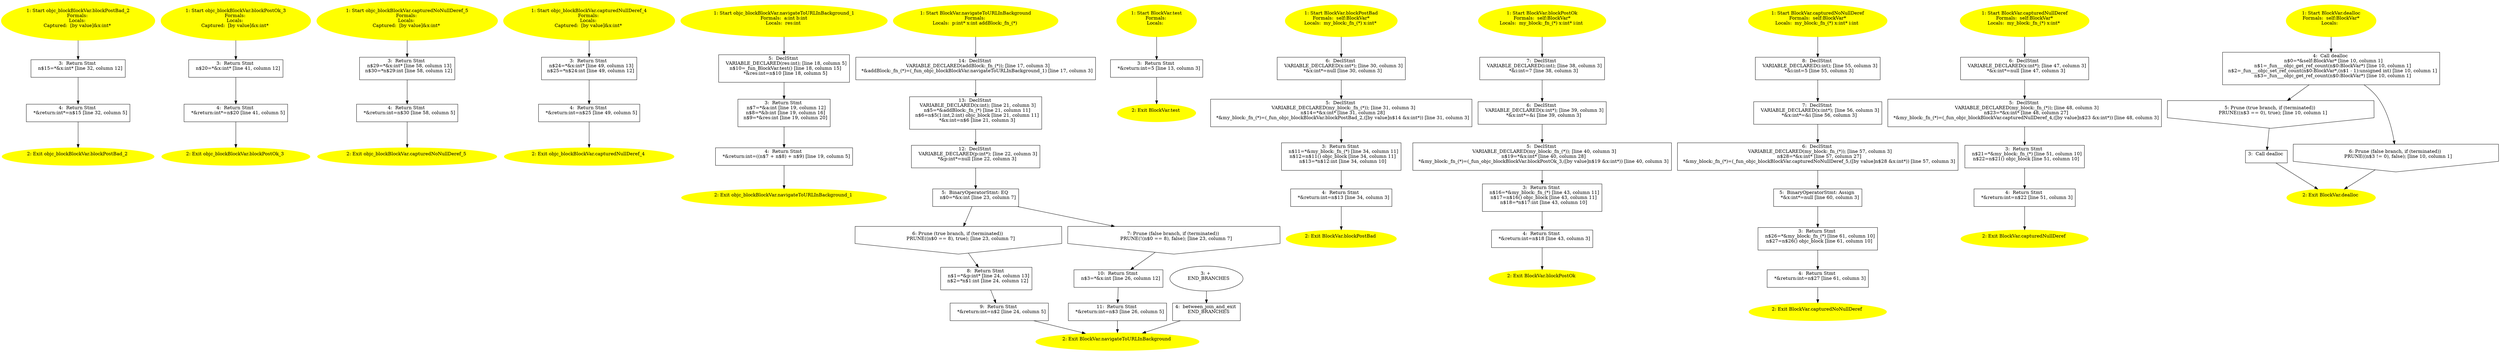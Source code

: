 /* @generated */
digraph cfg {
"objc_blockBlockVar.blockPostBad_2.9b5fc6c216acf1eebade4e80598bd292_1" [label="1: Start objc_blockBlockVar.blockPostBad_2\nFormals: \nLocals: \nCaptured:  [by value]&x:int* \n  " color=yellow style=filled]
	

	 "objc_blockBlockVar.blockPostBad_2.9b5fc6c216acf1eebade4e80598bd292_1" -> "objc_blockBlockVar.blockPostBad_2.9b5fc6c216acf1eebade4e80598bd292_3" ;
"objc_blockBlockVar.blockPostBad_2.9b5fc6c216acf1eebade4e80598bd292_2" [label="2: Exit objc_blockBlockVar.blockPostBad_2 \n  " color=yellow style=filled]
	

"objc_blockBlockVar.blockPostBad_2.9b5fc6c216acf1eebade4e80598bd292_3" [label="3:  Return Stmt \n   n$15=*&x:int* [line 32, column 12]\n " shape="box"]
	

	 "objc_blockBlockVar.blockPostBad_2.9b5fc6c216acf1eebade4e80598bd292_3" -> "objc_blockBlockVar.blockPostBad_2.9b5fc6c216acf1eebade4e80598bd292_4" ;
"objc_blockBlockVar.blockPostBad_2.9b5fc6c216acf1eebade4e80598bd292_4" [label="4:  Return Stmt \n   *&return:int*=n$15 [line 32, column 5]\n " shape="box"]
	

	 "objc_blockBlockVar.blockPostBad_2.9b5fc6c216acf1eebade4e80598bd292_4" -> "objc_blockBlockVar.blockPostBad_2.9b5fc6c216acf1eebade4e80598bd292_2" ;
"objc_blockBlockVar.blockPostOk_3.860b502fd4305d26ee26104b0e266b62_1" [label="1: Start objc_blockBlockVar.blockPostOk_3\nFormals: \nLocals: \nCaptured:  [by value]&x:int* \n  " color=yellow style=filled]
	

	 "objc_blockBlockVar.blockPostOk_3.860b502fd4305d26ee26104b0e266b62_1" -> "objc_blockBlockVar.blockPostOk_3.860b502fd4305d26ee26104b0e266b62_3" ;
"objc_blockBlockVar.blockPostOk_3.860b502fd4305d26ee26104b0e266b62_2" [label="2: Exit objc_blockBlockVar.blockPostOk_3 \n  " color=yellow style=filled]
	

"objc_blockBlockVar.blockPostOk_3.860b502fd4305d26ee26104b0e266b62_3" [label="3:  Return Stmt \n   n$20=*&x:int* [line 41, column 12]\n " shape="box"]
	

	 "objc_blockBlockVar.blockPostOk_3.860b502fd4305d26ee26104b0e266b62_3" -> "objc_blockBlockVar.blockPostOk_3.860b502fd4305d26ee26104b0e266b62_4" ;
"objc_blockBlockVar.blockPostOk_3.860b502fd4305d26ee26104b0e266b62_4" [label="4:  Return Stmt \n   *&return:int*=n$20 [line 41, column 5]\n " shape="box"]
	

	 "objc_blockBlockVar.blockPostOk_3.860b502fd4305d26ee26104b0e266b62_4" -> "objc_blockBlockVar.blockPostOk_3.860b502fd4305d26ee26104b0e266b62_2" ;
"objc_blockBlockVar.capturedNoNullDeref_5.05728b28cff98ce99554f69b47154636_1" [label="1: Start objc_blockBlockVar.capturedNoNullDeref_5\nFormals: \nLocals: \nCaptured:  [by value]&x:int* \n  " color=yellow style=filled]
	

	 "objc_blockBlockVar.capturedNoNullDeref_5.05728b28cff98ce99554f69b47154636_1" -> "objc_blockBlockVar.capturedNoNullDeref_5.05728b28cff98ce99554f69b47154636_3" ;
"objc_blockBlockVar.capturedNoNullDeref_5.05728b28cff98ce99554f69b47154636_2" [label="2: Exit objc_blockBlockVar.capturedNoNullDeref_5 \n  " color=yellow style=filled]
	

"objc_blockBlockVar.capturedNoNullDeref_5.05728b28cff98ce99554f69b47154636_3" [label="3:  Return Stmt \n   n$29=*&x:int* [line 58, column 13]\n  n$30=*n$29:int [line 58, column 12]\n " shape="box"]
	

	 "objc_blockBlockVar.capturedNoNullDeref_5.05728b28cff98ce99554f69b47154636_3" -> "objc_blockBlockVar.capturedNoNullDeref_5.05728b28cff98ce99554f69b47154636_4" ;
"objc_blockBlockVar.capturedNoNullDeref_5.05728b28cff98ce99554f69b47154636_4" [label="4:  Return Stmt \n   *&return:int=n$30 [line 58, column 5]\n " shape="box"]
	

	 "objc_blockBlockVar.capturedNoNullDeref_5.05728b28cff98ce99554f69b47154636_4" -> "objc_blockBlockVar.capturedNoNullDeref_5.05728b28cff98ce99554f69b47154636_2" ;
"objc_blockBlockVar.capturedNullDeref_4.b2398d8a441f4c0e3ff276c92e1e2c2b_1" [label="1: Start objc_blockBlockVar.capturedNullDeref_4\nFormals: \nLocals: \nCaptured:  [by value]&x:int* \n  " color=yellow style=filled]
	

	 "objc_blockBlockVar.capturedNullDeref_4.b2398d8a441f4c0e3ff276c92e1e2c2b_1" -> "objc_blockBlockVar.capturedNullDeref_4.b2398d8a441f4c0e3ff276c92e1e2c2b_3" ;
"objc_blockBlockVar.capturedNullDeref_4.b2398d8a441f4c0e3ff276c92e1e2c2b_2" [label="2: Exit objc_blockBlockVar.capturedNullDeref_4 \n  " color=yellow style=filled]
	

"objc_blockBlockVar.capturedNullDeref_4.b2398d8a441f4c0e3ff276c92e1e2c2b_3" [label="3:  Return Stmt \n   n$24=*&x:int* [line 49, column 13]\n  n$25=*n$24:int [line 49, column 12]\n " shape="box"]
	

	 "objc_blockBlockVar.capturedNullDeref_4.b2398d8a441f4c0e3ff276c92e1e2c2b_3" -> "objc_blockBlockVar.capturedNullDeref_4.b2398d8a441f4c0e3ff276c92e1e2c2b_4" ;
"objc_blockBlockVar.capturedNullDeref_4.b2398d8a441f4c0e3ff276c92e1e2c2b_4" [label="4:  Return Stmt \n   *&return:int=n$25 [line 49, column 5]\n " shape="box"]
	

	 "objc_blockBlockVar.capturedNullDeref_4.b2398d8a441f4c0e3ff276c92e1e2c2b_4" -> "objc_blockBlockVar.capturedNullDeref_4.b2398d8a441f4c0e3ff276c92e1e2c2b_2" ;
"objc_blockBlockVar.navigateToURLInBackground_1.a224aadacfbc237765d8a94e021a1593_1" [label="1: Start objc_blockBlockVar.navigateToURLInBackground_1\nFormals:  a:int b:int\nLocals:  res:int \n  " color=yellow style=filled]
	

	 "objc_blockBlockVar.navigateToURLInBackground_1.a224aadacfbc237765d8a94e021a1593_1" -> "objc_blockBlockVar.navigateToURLInBackground_1.a224aadacfbc237765d8a94e021a1593_5" ;
"objc_blockBlockVar.navigateToURLInBackground_1.a224aadacfbc237765d8a94e021a1593_2" [label="2: Exit objc_blockBlockVar.navigateToURLInBackground_1 \n  " color=yellow style=filled]
	

"objc_blockBlockVar.navigateToURLInBackground_1.a224aadacfbc237765d8a94e021a1593_3" [label="3:  Return Stmt \n   n$7=*&a:int [line 19, column 12]\n  n$8=*&b:int [line 19, column 16]\n  n$9=*&res:int [line 19, column 20]\n " shape="box"]
	

	 "objc_blockBlockVar.navigateToURLInBackground_1.a224aadacfbc237765d8a94e021a1593_3" -> "objc_blockBlockVar.navigateToURLInBackground_1.a224aadacfbc237765d8a94e021a1593_4" ;
"objc_blockBlockVar.navigateToURLInBackground_1.a224aadacfbc237765d8a94e021a1593_4" [label="4:  Return Stmt \n   *&return:int=((n$7 + n$8) + n$9) [line 19, column 5]\n " shape="box"]
	

	 "objc_blockBlockVar.navigateToURLInBackground_1.a224aadacfbc237765d8a94e021a1593_4" -> "objc_blockBlockVar.navigateToURLInBackground_1.a224aadacfbc237765d8a94e021a1593_2" ;
"objc_blockBlockVar.navigateToURLInBackground_1.a224aadacfbc237765d8a94e021a1593_5" [label="5:  DeclStmt \n   VARIABLE_DECLARED(res:int); [line 18, column 5]\n  n$10=_fun_BlockVar.test() [line 18, column 15]\n  *&res:int=n$10 [line 18, column 5]\n " shape="box"]
	

	 "objc_blockBlockVar.navigateToURLInBackground_1.a224aadacfbc237765d8a94e021a1593_5" -> "objc_blockBlockVar.navigateToURLInBackground_1.a224aadacfbc237765d8a94e021a1593_3" ;
"navigateToURLInBackground#BlockVar#class.f4e64a7a224e4dae5096c3b731a4233e_1" [label="1: Start BlockVar.navigateToURLInBackground\nFormals: \nLocals:  p:int* x:int addBlock:_fn_(*) \n  " color=yellow style=filled]
	

	 "navigateToURLInBackground#BlockVar#class.f4e64a7a224e4dae5096c3b731a4233e_1" -> "navigateToURLInBackground#BlockVar#class.f4e64a7a224e4dae5096c3b731a4233e_14" ;
"navigateToURLInBackground#BlockVar#class.f4e64a7a224e4dae5096c3b731a4233e_2" [label="2: Exit BlockVar.navigateToURLInBackground \n  " color=yellow style=filled]
	

"navigateToURLInBackground#BlockVar#class.f4e64a7a224e4dae5096c3b731a4233e_3" [label="3: + \n   END_BRANCHES\n " ]
	

	 "navigateToURLInBackground#BlockVar#class.f4e64a7a224e4dae5096c3b731a4233e_3" -> "navigateToURLInBackground#BlockVar#class.f4e64a7a224e4dae5096c3b731a4233e_4" ;
"navigateToURLInBackground#BlockVar#class.f4e64a7a224e4dae5096c3b731a4233e_4" [label="4:  between_join_and_exit \n   END_BRANCHES\n " shape="box"]
	

	 "navigateToURLInBackground#BlockVar#class.f4e64a7a224e4dae5096c3b731a4233e_4" -> "navigateToURLInBackground#BlockVar#class.f4e64a7a224e4dae5096c3b731a4233e_2" ;
"navigateToURLInBackground#BlockVar#class.f4e64a7a224e4dae5096c3b731a4233e_5" [label="5:  BinaryOperatorStmt: EQ \n   n$0=*&x:int [line 23, column 7]\n " shape="box"]
	

	 "navigateToURLInBackground#BlockVar#class.f4e64a7a224e4dae5096c3b731a4233e_5" -> "navigateToURLInBackground#BlockVar#class.f4e64a7a224e4dae5096c3b731a4233e_6" ;
	 "navigateToURLInBackground#BlockVar#class.f4e64a7a224e4dae5096c3b731a4233e_5" -> "navigateToURLInBackground#BlockVar#class.f4e64a7a224e4dae5096c3b731a4233e_7" ;
"navigateToURLInBackground#BlockVar#class.f4e64a7a224e4dae5096c3b731a4233e_6" [label="6: Prune (true branch, if (terminated)) \n   PRUNE((n$0 == 8), true); [line 23, column 7]\n " shape="invhouse"]
	

	 "navigateToURLInBackground#BlockVar#class.f4e64a7a224e4dae5096c3b731a4233e_6" -> "navigateToURLInBackground#BlockVar#class.f4e64a7a224e4dae5096c3b731a4233e_8" ;
"navigateToURLInBackground#BlockVar#class.f4e64a7a224e4dae5096c3b731a4233e_7" [label="7: Prune (false branch, if (terminated)) \n   PRUNE(!(n$0 == 8), false); [line 23, column 7]\n " shape="invhouse"]
	

	 "navigateToURLInBackground#BlockVar#class.f4e64a7a224e4dae5096c3b731a4233e_7" -> "navigateToURLInBackground#BlockVar#class.f4e64a7a224e4dae5096c3b731a4233e_10" ;
"navigateToURLInBackground#BlockVar#class.f4e64a7a224e4dae5096c3b731a4233e_8" [label="8:  Return Stmt \n   n$1=*&p:int* [line 24, column 13]\n  n$2=*n$1:int [line 24, column 12]\n " shape="box"]
	

	 "navigateToURLInBackground#BlockVar#class.f4e64a7a224e4dae5096c3b731a4233e_8" -> "navigateToURLInBackground#BlockVar#class.f4e64a7a224e4dae5096c3b731a4233e_9" ;
"navigateToURLInBackground#BlockVar#class.f4e64a7a224e4dae5096c3b731a4233e_9" [label="9:  Return Stmt \n   *&return:int=n$2 [line 24, column 5]\n " shape="box"]
	

	 "navigateToURLInBackground#BlockVar#class.f4e64a7a224e4dae5096c3b731a4233e_9" -> "navigateToURLInBackground#BlockVar#class.f4e64a7a224e4dae5096c3b731a4233e_2" ;
"navigateToURLInBackground#BlockVar#class.f4e64a7a224e4dae5096c3b731a4233e_10" [label="10:  Return Stmt \n   n$3=*&x:int [line 26, column 12]\n " shape="box"]
	

	 "navigateToURLInBackground#BlockVar#class.f4e64a7a224e4dae5096c3b731a4233e_10" -> "navigateToURLInBackground#BlockVar#class.f4e64a7a224e4dae5096c3b731a4233e_11" ;
"navigateToURLInBackground#BlockVar#class.f4e64a7a224e4dae5096c3b731a4233e_11" [label="11:  Return Stmt \n   *&return:int=n$3 [line 26, column 5]\n " shape="box"]
	

	 "navigateToURLInBackground#BlockVar#class.f4e64a7a224e4dae5096c3b731a4233e_11" -> "navigateToURLInBackground#BlockVar#class.f4e64a7a224e4dae5096c3b731a4233e_2" ;
"navigateToURLInBackground#BlockVar#class.f4e64a7a224e4dae5096c3b731a4233e_12" [label="12:  DeclStmt \n   VARIABLE_DECLARED(p:int*); [line 22, column 3]\n  *&p:int*=null [line 22, column 3]\n " shape="box"]
	

	 "navigateToURLInBackground#BlockVar#class.f4e64a7a224e4dae5096c3b731a4233e_12" -> "navigateToURLInBackground#BlockVar#class.f4e64a7a224e4dae5096c3b731a4233e_5" ;
"navigateToURLInBackground#BlockVar#class.f4e64a7a224e4dae5096c3b731a4233e_13" [label="13:  DeclStmt \n   VARIABLE_DECLARED(x:int); [line 21, column 3]\n  n$5=*&addBlock:_fn_(*) [line 21, column 11]\n  n$6=n$5(1:int,2:int) objc_block [line 21, column 11]\n  *&x:int=n$6 [line 21, column 3]\n " shape="box"]
	

	 "navigateToURLInBackground#BlockVar#class.f4e64a7a224e4dae5096c3b731a4233e_13" -> "navigateToURLInBackground#BlockVar#class.f4e64a7a224e4dae5096c3b731a4233e_12" ;
"navigateToURLInBackground#BlockVar#class.f4e64a7a224e4dae5096c3b731a4233e_14" [label="14:  DeclStmt \n   VARIABLE_DECLARED(addBlock:_fn_(*)); [line 17, column 3]\n  *&addBlock:_fn_(*)=(_fun_objc_blockBlockVar.navigateToURLInBackground_1) [line 17, column 3]\n " shape="box"]
	

	 "navigateToURLInBackground#BlockVar#class.f4e64a7a224e4dae5096c3b731a4233e_14" -> "navigateToURLInBackground#BlockVar#class.f4e64a7a224e4dae5096c3b731a4233e_13" ;
"test#BlockVar#class.79d88363beeb921609a605886abe817f_1" [label="1: Start BlockVar.test\nFormals: \nLocals:  \n  " color=yellow style=filled]
	

	 "test#BlockVar#class.79d88363beeb921609a605886abe817f_1" -> "test#BlockVar#class.79d88363beeb921609a605886abe817f_3" ;
"test#BlockVar#class.79d88363beeb921609a605886abe817f_2" [label="2: Exit BlockVar.test \n  " color=yellow style=filled]
	

"test#BlockVar#class.79d88363beeb921609a605886abe817f_3" [label="3:  Return Stmt \n   *&return:int=5 [line 13, column 3]\n " shape="box"]
	

	 "test#BlockVar#class.79d88363beeb921609a605886abe817f_3" -> "test#BlockVar#class.79d88363beeb921609a605886abe817f_2" ;
"blockPostBad#BlockVar#instance.60292f870cad8c1a5cefdbfe4194d6f9_1" [label="1: Start BlockVar.blockPostBad\nFormals:  self:BlockVar*\nLocals:  my_block:_fn_(*) x:int* \n  " color=yellow style=filled]
	

	 "blockPostBad#BlockVar#instance.60292f870cad8c1a5cefdbfe4194d6f9_1" -> "blockPostBad#BlockVar#instance.60292f870cad8c1a5cefdbfe4194d6f9_6" ;
"blockPostBad#BlockVar#instance.60292f870cad8c1a5cefdbfe4194d6f9_2" [label="2: Exit BlockVar.blockPostBad \n  " color=yellow style=filled]
	

"blockPostBad#BlockVar#instance.60292f870cad8c1a5cefdbfe4194d6f9_3" [label="3:  Return Stmt \n   n$11=*&my_block:_fn_(*) [line 34, column 11]\n  n$12=n$11() objc_block [line 34, column 11]\n  n$13=*n$12:int [line 34, column 10]\n " shape="box"]
	

	 "blockPostBad#BlockVar#instance.60292f870cad8c1a5cefdbfe4194d6f9_3" -> "blockPostBad#BlockVar#instance.60292f870cad8c1a5cefdbfe4194d6f9_4" ;
"blockPostBad#BlockVar#instance.60292f870cad8c1a5cefdbfe4194d6f9_4" [label="4:  Return Stmt \n   *&return:int=n$13 [line 34, column 3]\n " shape="box"]
	

	 "blockPostBad#BlockVar#instance.60292f870cad8c1a5cefdbfe4194d6f9_4" -> "blockPostBad#BlockVar#instance.60292f870cad8c1a5cefdbfe4194d6f9_2" ;
"blockPostBad#BlockVar#instance.60292f870cad8c1a5cefdbfe4194d6f9_5" [label="5:  DeclStmt \n   VARIABLE_DECLARED(my_block:_fn_(*)); [line 31, column 3]\n  n$14=*&x:int* [line 31, column 28]\n  *&my_block:_fn_(*)=(_fun_objc_blockBlockVar.blockPostBad_2,([by value]n$14 &x:int*)) [line 31, column 3]\n " shape="box"]
	

	 "blockPostBad#BlockVar#instance.60292f870cad8c1a5cefdbfe4194d6f9_5" -> "blockPostBad#BlockVar#instance.60292f870cad8c1a5cefdbfe4194d6f9_3" ;
"blockPostBad#BlockVar#instance.60292f870cad8c1a5cefdbfe4194d6f9_6" [label="6:  DeclStmt \n   VARIABLE_DECLARED(x:int*); [line 30, column 3]\n  *&x:int*=null [line 30, column 3]\n " shape="box"]
	

	 "blockPostBad#BlockVar#instance.60292f870cad8c1a5cefdbfe4194d6f9_6" -> "blockPostBad#BlockVar#instance.60292f870cad8c1a5cefdbfe4194d6f9_5" ;
"blockPostOk#BlockVar#instance.1bb64a946f8b169b31996644931ed82d_1" [label="1: Start BlockVar.blockPostOk\nFormals:  self:BlockVar*\nLocals:  my_block:_fn_(*) x:int* i:int \n  " color=yellow style=filled]
	

	 "blockPostOk#BlockVar#instance.1bb64a946f8b169b31996644931ed82d_1" -> "blockPostOk#BlockVar#instance.1bb64a946f8b169b31996644931ed82d_7" ;
"blockPostOk#BlockVar#instance.1bb64a946f8b169b31996644931ed82d_2" [label="2: Exit BlockVar.blockPostOk \n  " color=yellow style=filled]
	

"blockPostOk#BlockVar#instance.1bb64a946f8b169b31996644931ed82d_3" [label="3:  Return Stmt \n   n$16=*&my_block:_fn_(*) [line 43, column 11]\n  n$17=n$16() objc_block [line 43, column 11]\n  n$18=*n$17:int [line 43, column 10]\n " shape="box"]
	

	 "blockPostOk#BlockVar#instance.1bb64a946f8b169b31996644931ed82d_3" -> "blockPostOk#BlockVar#instance.1bb64a946f8b169b31996644931ed82d_4" ;
"blockPostOk#BlockVar#instance.1bb64a946f8b169b31996644931ed82d_4" [label="4:  Return Stmt \n   *&return:int=n$18 [line 43, column 3]\n " shape="box"]
	

	 "blockPostOk#BlockVar#instance.1bb64a946f8b169b31996644931ed82d_4" -> "blockPostOk#BlockVar#instance.1bb64a946f8b169b31996644931ed82d_2" ;
"blockPostOk#BlockVar#instance.1bb64a946f8b169b31996644931ed82d_5" [label="5:  DeclStmt \n   VARIABLE_DECLARED(my_block:_fn_(*)); [line 40, column 3]\n  n$19=*&x:int* [line 40, column 28]\n  *&my_block:_fn_(*)=(_fun_objc_blockBlockVar.blockPostOk_3,([by value]n$19 &x:int*)) [line 40, column 3]\n " shape="box"]
	

	 "blockPostOk#BlockVar#instance.1bb64a946f8b169b31996644931ed82d_5" -> "blockPostOk#BlockVar#instance.1bb64a946f8b169b31996644931ed82d_3" ;
"blockPostOk#BlockVar#instance.1bb64a946f8b169b31996644931ed82d_6" [label="6:  DeclStmt \n   VARIABLE_DECLARED(x:int*); [line 39, column 3]\n  *&x:int*=&i [line 39, column 3]\n " shape="box"]
	

	 "blockPostOk#BlockVar#instance.1bb64a946f8b169b31996644931ed82d_6" -> "blockPostOk#BlockVar#instance.1bb64a946f8b169b31996644931ed82d_5" ;
"blockPostOk#BlockVar#instance.1bb64a946f8b169b31996644931ed82d_7" [label="7:  DeclStmt \n   VARIABLE_DECLARED(i:int); [line 38, column 3]\n  *&i:int=7 [line 38, column 3]\n " shape="box"]
	

	 "blockPostOk#BlockVar#instance.1bb64a946f8b169b31996644931ed82d_7" -> "blockPostOk#BlockVar#instance.1bb64a946f8b169b31996644931ed82d_6" ;
"capturedNoNullDeref#BlockVar#instance.ebe646baaabdc58144a5916780ee8c76_1" [label="1: Start BlockVar.capturedNoNullDeref\nFormals:  self:BlockVar*\nLocals:  my_block:_fn_(*) x:int* i:int \n  " color=yellow style=filled]
	

	 "capturedNoNullDeref#BlockVar#instance.ebe646baaabdc58144a5916780ee8c76_1" -> "capturedNoNullDeref#BlockVar#instance.ebe646baaabdc58144a5916780ee8c76_8" ;
"capturedNoNullDeref#BlockVar#instance.ebe646baaabdc58144a5916780ee8c76_2" [label="2: Exit BlockVar.capturedNoNullDeref \n  " color=yellow style=filled]
	

"capturedNoNullDeref#BlockVar#instance.ebe646baaabdc58144a5916780ee8c76_3" [label="3:  Return Stmt \n   n$26=*&my_block:_fn_(*) [line 61, column 10]\n  n$27=n$26() objc_block [line 61, column 10]\n " shape="box"]
	

	 "capturedNoNullDeref#BlockVar#instance.ebe646baaabdc58144a5916780ee8c76_3" -> "capturedNoNullDeref#BlockVar#instance.ebe646baaabdc58144a5916780ee8c76_4" ;
"capturedNoNullDeref#BlockVar#instance.ebe646baaabdc58144a5916780ee8c76_4" [label="4:  Return Stmt \n   *&return:int=n$27 [line 61, column 3]\n " shape="box"]
	

	 "capturedNoNullDeref#BlockVar#instance.ebe646baaabdc58144a5916780ee8c76_4" -> "capturedNoNullDeref#BlockVar#instance.ebe646baaabdc58144a5916780ee8c76_2" ;
"capturedNoNullDeref#BlockVar#instance.ebe646baaabdc58144a5916780ee8c76_5" [label="5:  BinaryOperatorStmt: Assign \n   *&x:int*=null [line 60, column 3]\n " shape="box"]
	

	 "capturedNoNullDeref#BlockVar#instance.ebe646baaabdc58144a5916780ee8c76_5" -> "capturedNoNullDeref#BlockVar#instance.ebe646baaabdc58144a5916780ee8c76_3" ;
"capturedNoNullDeref#BlockVar#instance.ebe646baaabdc58144a5916780ee8c76_6" [label="6:  DeclStmt \n   VARIABLE_DECLARED(my_block:_fn_(*)); [line 57, column 3]\n  n$28=*&x:int* [line 57, column 27]\n  *&my_block:_fn_(*)=(_fun_objc_blockBlockVar.capturedNoNullDeref_5,([by value]n$28 &x:int*)) [line 57, column 3]\n " shape="box"]
	

	 "capturedNoNullDeref#BlockVar#instance.ebe646baaabdc58144a5916780ee8c76_6" -> "capturedNoNullDeref#BlockVar#instance.ebe646baaabdc58144a5916780ee8c76_5" ;
"capturedNoNullDeref#BlockVar#instance.ebe646baaabdc58144a5916780ee8c76_7" [label="7:  DeclStmt \n   VARIABLE_DECLARED(x:int*); [line 56, column 3]\n  *&x:int*=&i [line 56, column 3]\n " shape="box"]
	

	 "capturedNoNullDeref#BlockVar#instance.ebe646baaabdc58144a5916780ee8c76_7" -> "capturedNoNullDeref#BlockVar#instance.ebe646baaabdc58144a5916780ee8c76_6" ;
"capturedNoNullDeref#BlockVar#instance.ebe646baaabdc58144a5916780ee8c76_8" [label="8:  DeclStmt \n   VARIABLE_DECLARED(i:int); [line 55, column 3]\n  *&i:int=5 [line 55, column 3]\n " shape="box"]
	

	 "capturedNoNullDeref#BlockVar#instance.ebe646baaabdc58144a5916780ee8c76_8" -> "capturedNoNullDeref#BlockVar#instance.ebe646baaabdc58144a5916780ee8c76_7" ;
"capturedNullDeref#BlockVar#instance.48c44f7ae26caf7a1ac522523ebac894_1" [label="1: Start BlockVar.capturedNullDeref\nFormals:  self:BlockVar*\nLocals:  my_block:_fn_(*) x:int* \n  " color=yellow style=filled]
	

	 "capturedNullDeref#BlockVar#instance.48c44f7ae26caf7a1ac522523ebac894_1" -> "capturedNullDeref#BlockVar#instance.48c44f7ae26caf7a1ac522523ebac894_6" ;
"capturedNullDeref#BlockVar#instance.48c44f7ae26caf7a1ac522523ebac894_2" [label="2: Exit BlockVar.capturedNullDeref \n  " color=yellow style=filled]
	

"capturedNullDeref#BlockVar#instance.48c44f7ae26caf7a1ac522523ebac894_3" [label="3:  Return Stmt \n   n$21=*&my_block:_fn_(*) [line 51, column 10]\n  n$22=n$21() objc_block [line 51, column 10]\n " shape="box"]
	

	 "capturedNullDeref#BlockVar#instance.48c44f7ae26caf7a1ac522523ebac894_3" -> "capturedNullDeref#BlockVar#instance.48c44f7ae26caf7a1ac522523ebac894_4" ;
"capturedNullDeref#BlockVar#instance.48c44f7ae26caf7a1ac522523ebac894_4" [label="4:  Return Stmt \n   *&return:int=n$22 [line 51, column 3]\n " shape="box"]
	

	 "capturedNullDeref#BlockVar#instance.48c44f7ae26caf7a1ac522523ebac894_4" -> "capturedNullDeref#BlockVar#instance.48c44f7ae26caf7a1ac522523ebac894_2" ;
"capturedNullDeref#BlockVar#instance.48c44f7ae26caf7a1ac522523ebac894_5" [label="5:  DeclStmt \n   VARIABLE_DECLARED(my_block:_fn_(*)); [line 48, column 3]\n  n$23=*&x:int* [line 48, column 27]\n  *&my_block:_fn_(*)=(_fun_objc_blockBlockVar.capturedNullDeref_4,([by value]n$23 &x:int*)) [line 48, column 3]\n " shape="box"]
	

	 "capturedNullDeref#BlockVar#instance.48c44f7ae26caf7a1ac522523ebac894_5" -> "capturedNullDeref#BlockVar#instance.48c44f7ae26caf7a1ac522523ebac894_3" ;
"capturedNullDeref#BlockVar#instance.48c44f7ae26caf7a1ac522523ebac894_6" [label="6:  DeclStmt \n   VARIABLE_DECLARED(x:int*); [line 47, column 3]\n  *&x:int*=null [line 47, column 3]\n " shape="box"]
	

	 "capturedNullDeref#BlockVar#instance.48c44f7ae26caf7a1ac522523ebac894_6" -> "capturedNullDeref#BlockVar#instance.48c44f7ae26caf7a1ac522523ebac894_5" ;
"dealloc#BlockVar#instance.2dd2255ffab933047f591c2d917b519f_1" [label="1: Start BlockVar.dealloc\nFormals:  self:BlockVar*\nLocals:  \n  " color=yellow style=filled]
	

	 "dealloc#BlockVar#instance.2dd2255ffab933047f591c2d917b519f_1" -> "dealloc#BlockVar#instance.2dd2255ffab933047f591c2d917b519f_4" ;
"dealloc#BlockVar#instance.2dd2255ffab933047f591c2d917b519f_2" [label="2: Exit BlockVar.dealloc \n  " color=yellow style=filled]
	

"dealloc#BlockVar#instance.2dd2255ffab933047f591c2d917b519f_3" [label="3:  Call dealloc \n  " shape="box"]
	

	 "dealloc#BlockVar#instance.2dd2255ffab933047f591c2d917b519f_3" -> "dealloc#BlockVar#instance.2dd2255ffab933047f591c2d917b519f_2" ;
"dealloc#BlockVar#instance.2dd2255ffab933047f591c2d917b519f_4" [label="4:  Call dealloc \n   n$0=*&self:BlockVar* [line 10, column 1]\n  n$1=_fun___objc_get_ref_count(n$0:BlockVar*) [line 10, column 1]\n  n$2=_fun___objc_set_ref_count(n$0:BlockVar*,(n$1 - 1):unsigned int) [line 10, column 1]\n  n$3=_fun___objc_get_ref_count(n$0:BlockVar*) [line 10, column 1]\n " shape="box"]
	

	 "dealloc#BlockVar#instance.2dd2255ffab933047f591c2d917b519f_4" -> "dealloc#BlockVar#instance.2dd2255ffab933047f591c2d917b519f_5" ;
	 "dealloc#BlockVar#instance.2dd2255ffab933047f591c2d917b519f_4" -> "dealloc#BlockVar#instance.2dd2255ffab933047f591c2d917b519f_6" ;
"dealloc#BlockVar#instance.2dd2255ffab933047f591c2d917b519f_5" [label="5: Prune (true branch, if (terminated)) \n   PRUNE((n$3 == 0), true); [line 10, column 1]\n " shape="invhouse"]
	

	 "dealloc#BlockVar#instance.2dd2255ffab933047f591c2d917b519f_5" -> "dealloc#BlockVar#instance.2dd2255ffab933047f591c2d917b519f_3" ;
"dealloc#BlockVar#instance.2dd2255ffab933047f591c2d917b519f_6" [label="6: Prune (false branch, if (terminated)) \n   PRUNE((n$3 != 0), false); [line 10, column 1]\n " shape="invhouse"]
	

	 "dealloc#BlockVar#instance.2dd2255ffab933047f591c2d917b519f_6" -> "dealloc#BlockVar#instance.2dd2255ffab933047f591c2d917b519f_2" ;
}
